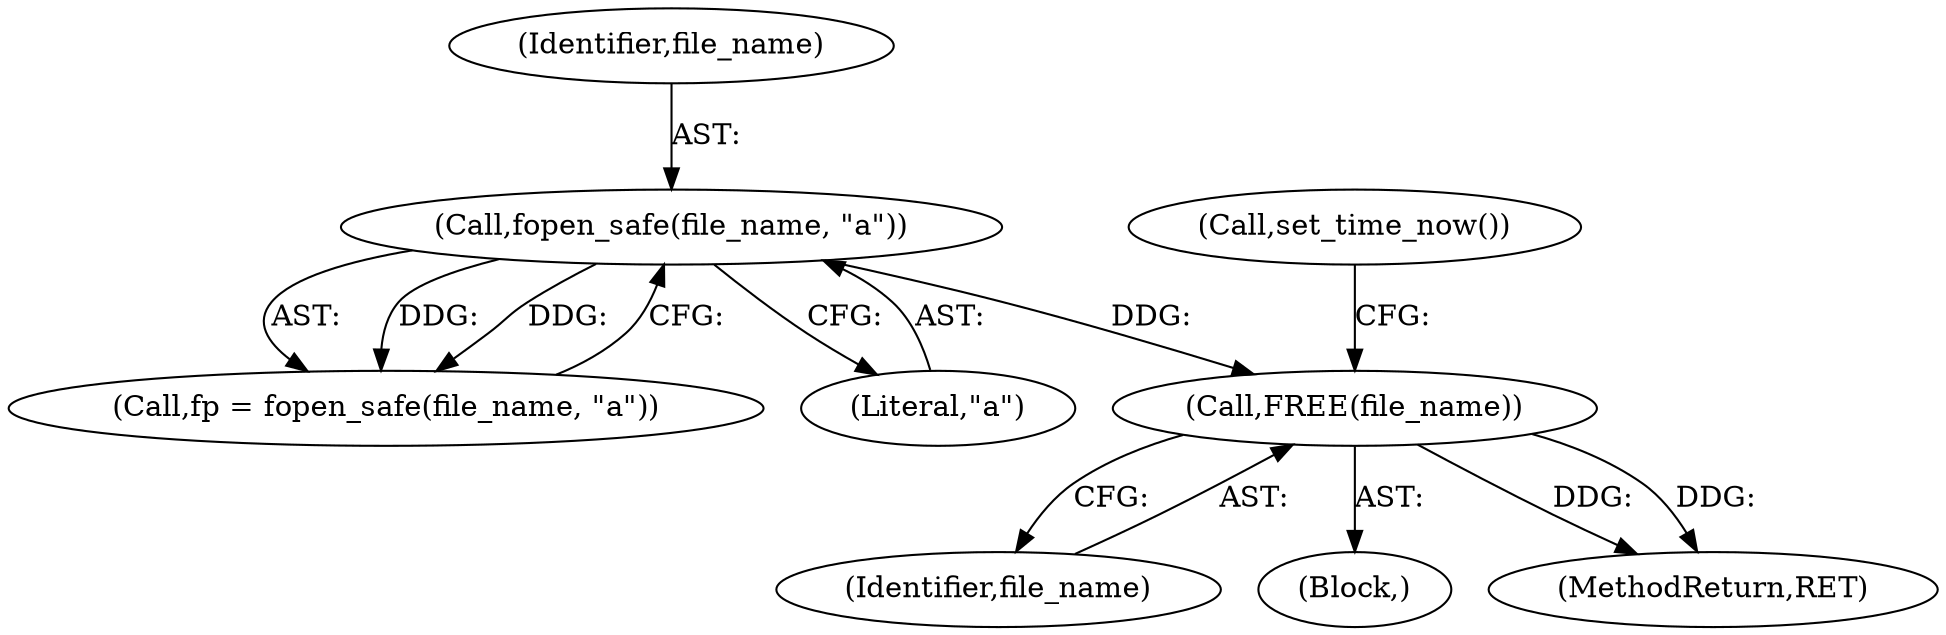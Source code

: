 digraph "0_keepalived_04f2d32871bb3b11d7dc024039952f2fe2750306_7@pointer" {
"1000113" [label="(Call,FREE(file_name))"];
"1000110" [label="(Call,fopen_safe(file_name, \"a\"))"];
"1000114" [label="(Identifier,file_name)"];
"1000108" [label="(Call,fp = fopen_safe(file_name, \"a\"))"];
"1000113" [label="(Call,FREE(file_name))"];
"1000111" [label="(Identifier,file_name)"];
"1000102" [label="(Block,)"];
"1000110" [label="(Call,fopen_safe(file_name, \"a\"))"];
"1000112" [label="(Literal,\"a\")"];
"1000115" [label="(Call,set_time_now())"];
"1000207" [label="(MethodReturn,RET)"];
"1000113" -> "1000102"  [label="AST: "];
"1000113" -> "1000114"  [label="CFG: "];
"1000114" -> "1000113"  [label="AST: "];
"1000115" -> "1000113"  [label="CFG: "];
"1000113" -> "1000207"  [label="DDG: "];
"1000113" -> "1000207"  [label="DDG: "];
"1000110" -> "1000113"  [label="DDG: "];
"1000110" -> "1000108"  [label="AST: "];
"1000110" -> "1000112"  [label="CFG: "];
"1000111" -> "1000110"  [label="AST: "];
"1000112" -> "1000110"  [label="AST: "];
"1000108" -> "1000110"  [label="CFG: "];
"1000110" -> "1000108"  [label="DDG: "];
"1000110" -> "1000108"  [label="DDG: "];
}
